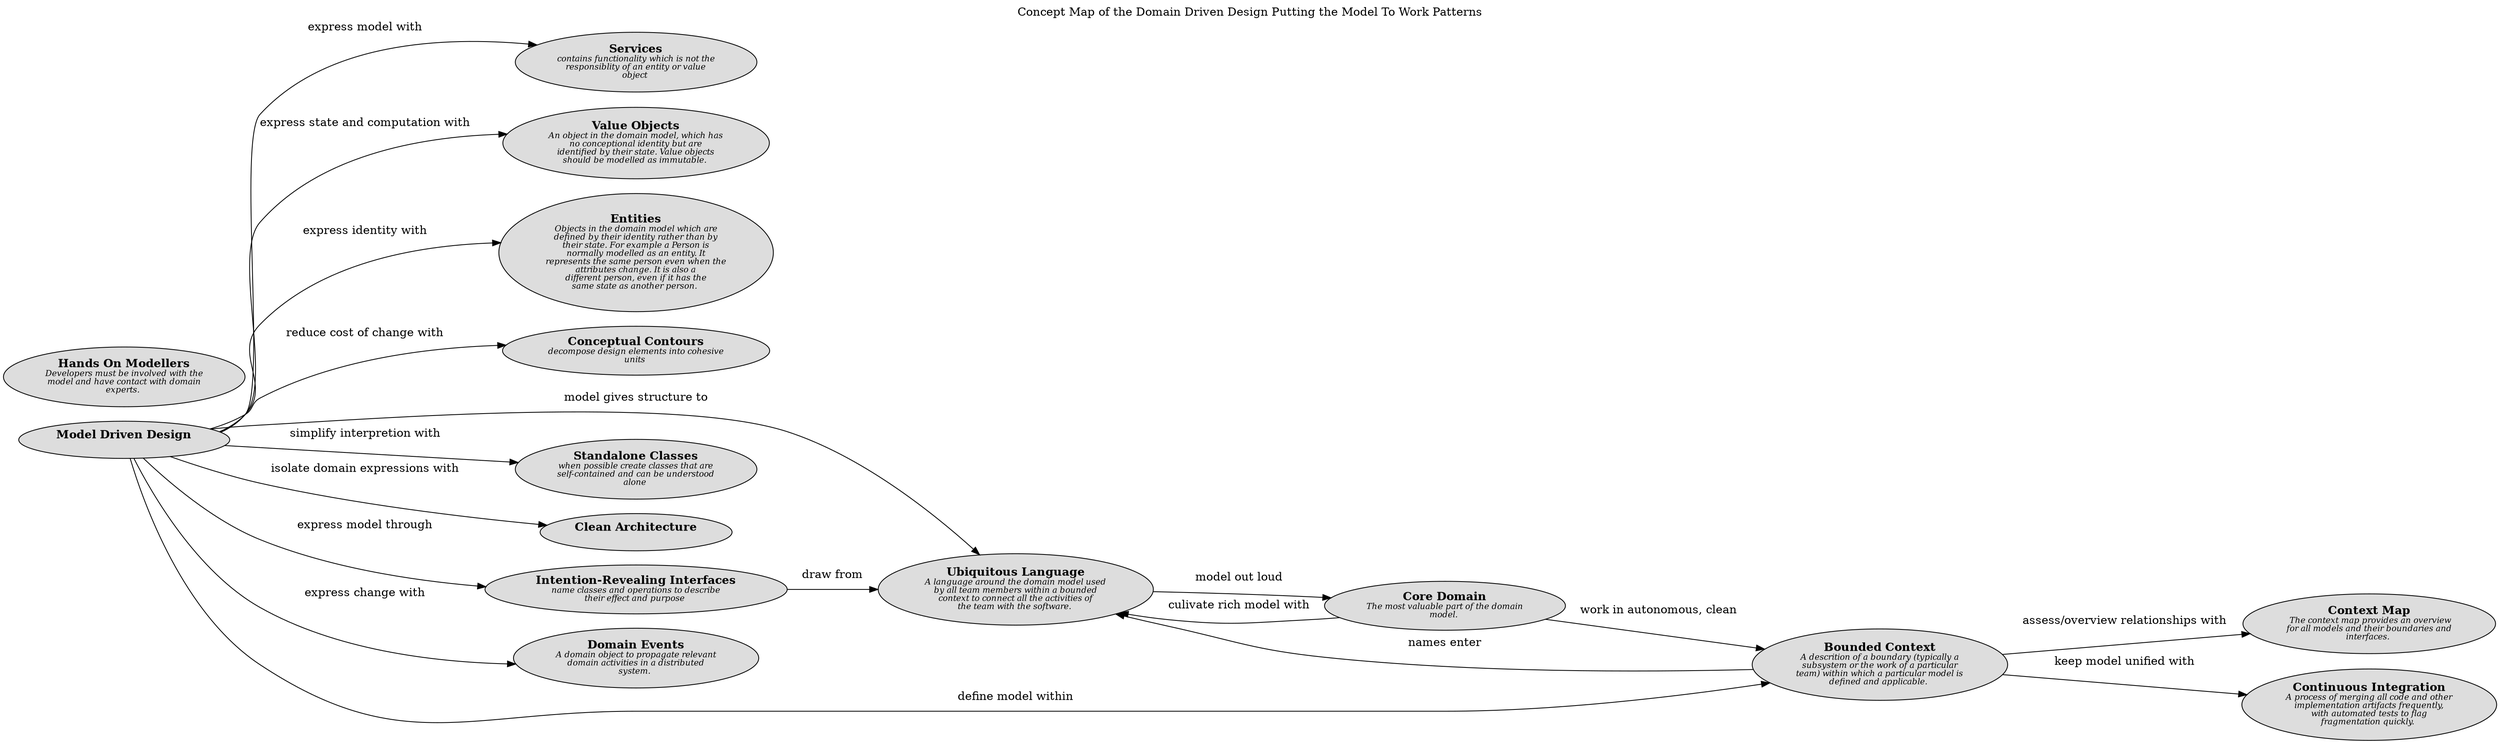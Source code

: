 digraph "Concept Map of the Domain Driven Design Putting the Model To Work Patterns" {
  labelloc= "t"
  label="Concept Map of the Domain Driven Design Putting the Model To Work Patterns"
  rankdir="LR"

  layout=dot
software_development_domain_driven_design_building_blocks__c_services [shape=ellipse style=filled fillcolor="#dddddd" label=<<B>Services</B><BR/><FONT POINT-SIZE="10"><I>contains functionality which is not the<BR/>responsiblity of an entity or value<BR/>object </I></FONT>>]
software_development_domain_driven_design_building_blocks__c_value_objects [shape=ellipse style=filled fillcolor="#dddddd" label=<<B>Value Objects</B><BR/><FONT POINT-SIZE="10"><I>An object in the domain model, which has<BR/>no conceptional identity but are<BR/>identified by their state. Value objects<BR/>should be modelled as immutable. </I></FONT>>]
software_development_domain_driven_design_building_blocks__c_entities [shape=ellipse style=filled fillcolor="#dddddd" label=<<B>Entities</B><BR/><FONT POINT-SIZE="10"><I>Objects in the domain model which are<BR/>defined by their identity rather than by<BR/>their state. For example a Person is<BR/>normally modelled as an entity. It<BR/>represents the same person even when the<BR/>attributes change. It is also a<BR/>different person, even if it has the<BR/>same state as another person. </I></FONT>>]
software_development_domain_driven_design_supple_design__conceptual_contours [shape=ellipse style=filled fillcolor="#dddddd" label=<<B>Conceptual Contours</B><BR/><FONT POINT-SIZE="10"><I>decompose design elements into cohesive<BR/>units </I></FONT>>]
software_development_domain_driven_design_modelling__c_ubiquitous_language [shape=ellipse style=filled fillcolor="#dddddd" label=<<B>Ubiquitous Language</B><BR/><FONT POINT-SIZE="10"><I>A language around the domain model used<BR/>by all team members within a bounded<BR/>context to connect all the activities of<BR/>the team with the software. </I></FONT>>]
software_development_domain_driven_design_supple_design__standalone_classes [shape=ellipse style=filled fillcolor="#dddddd" label=<<B>Standalone Classes</B><BR/><FONT POINT-SIZE="10"><I>when possible create classes that are<BR/>self-contained and can be understood<BR/>alone </I></FONT>>]
software_development_domain_driven_design__c_clean_architecture [shape=ellipse style=filled fillcolor="#dddddd" label=<<B>Clean Architecture</B><BR/><FONT POINT-SIZE="10"><I> </I></FONT>>]
software_development_domain_driven_design_context_mapping__c_context_map [shape=ellipse style=filled fillcolor="#dddddd" label=<<B>Context Map</B><BR/><FONT POINT-SIZE="10"><I> The context map provides an overview<BR/>for all models and their boundaries and<BR/>interfaces. </I></FONT>>]
software_development_domain_driven_design_supple_design__intention_revealing_interfaces [shape=ellipse style=filled fillcolor="#dddddd" label=<<B>Intention-Revealing Interfaces</B><BR/><FONT POINT-SIZE="10"><I>name classes and operations to describe<BR/>their effect and purpose </I></FONT>>]
software_development_domain_driven_design_modelling__c_hands_on_modellers [shape=ellipse style=filled fillcolor="#dddddd" label=<<B>Hands On Modellers</B><BR/><FONT POINT-SIZE="10"><I>Developers must be involved with the<BR/>model and have contact with domain<BR/>experts. </I></FONT>>]
software_development_domain_driven_design_building_blocks__c_domain_events [shape=ellipse style=filled fillcolor="#dddddd" label=<<B>Domain Events</B><BR/><FONT POINT-SIZE="10"><I>A domain object to propagate relevant<BR/>domain activities in a distributed<BR/>system. </I></FONT>>]
software_development_domain_driven_design_distillation__c_core_domain [shape=ellipse style=filled fillcolor="#dddddd" label=<<B>Core Domain</B><BR/><FONT POINT-SIZE="10"><I>The most valuable part of the domain<BR/>model. </I></FONT>>]
software_development_domain_driven_design_modelling__c_bounded_context [shape=ellipse style=filled fillcolor="#dddddd" label=<<B>Bounded Context</B><BR/><FONT POINT-SIZE="10"><I>A descrition of a boundary (typically a<BR/>subsystem or the work of a particular<BR/>team) within which a particular model is<BR/>defined and applicable. </I></FONT>>]
software_development_domain_driven_design_modelling__c_continuous_integration [shape=ellipse style=filled fillcolor="#dddddd" label=<<B>Continuous Integration</B><BR/><FONT POINT-SIZE="10"><I>A process of merging all code and other<BR/>implementation artifacts frequently,<BR/>with automated tests to flag<BR/>fragmentation quickly. </I></FONT>>]
software_development_domain_driven_design_modelling__c_model_driven_design [shape=ellipse style=filled fillcolor="#dddddd" label=<<B>Model Driven Design</B><BR/><FONT POINT-SIZE="10"><I> </I></FONT>>]
 
software_development_domain_driven_design_modelling__c_ubiquitous_language -> software_development_domain_driven_design_distillation__c_core_domain [label=<model out loud<BR/><FONT POINT-SIZE="10"><I> </I></FONT>>]
software_development_domain_driven_design_modelling__c_model_driven_design -> software_development_domain_driven_design_supple_design__standalone_classes [label=<simplify interpretion with<BR/><FONT POINT-SIZE="10"><I> </I></FONT>>]
software_development_domain_driven_design_modelling__c_model_driven_design -> software_development_domain_driven_design_supple_design__intention_revealing_interfaces [label=<express model through<BR/><FONT POINT-SIZE="10"><I> </I></FONT>>]
software_development_domain_driven_design_distillation__c_core_domain -> software_development_domain_driven_design_modelling__c_bounded_context [label=<work in autonomous, clean<BR/><FONT POINT-SIZE="10"><I> </I></FONT>>]
software_development_domain_driven_design_modelling__c_model_driven_design -> software_development_domain_driven_design_modelling__c_bounded_context [label=<define model within<BR/><FONT POINT-SIZE="10"><I> </I></FONT>>]
software_development_domain_driven_design_modelling__c_model_driven_design -> software_development_domain_driven_design_building_blocks__c_domain_events [label=<express change with<BR/><FONT POINT-SIZE="10"><I> </I></FONT>>]
software_development_domain_driven_design_distillation__c_core_domain -> software_development_domain_driven_design_modelling__c_ubiquitous_language [label=<culivate rich model with<BR/><FONT POINT-SIZE="10"><I> </I></FONT>>]
software_development_domain_driven_design_modelling__c_model_driven_design -> software_development_domain_driven_design_modelling__c_ubiquitous_language [label=<model gives structure to<BR/><FONT POINT-SIZE="10"><I> </I></FONT>>]
software_development_domain_driven_design_modelling__c_bounded_context -> software_development_domain_driven_design_modelling__c_ubiquitous_language [label=<names enter<BR/><FONT POINT-SIZE="10"><I> </I></FONT>>]
software_development_domain_driven_design_modelling__c_bounded_context -> software_development_domain_driven_design_context_mapping__c_context_map [label=<assess/overview relationships with<BR/><FONT POINT-SIZE="10"><I> </I></FONT>>]
software_development_domain_driven_design_supple_design__intention_revealing_interfaces -> software_development_domain_driven_design_modelling__c_ubiquitous_language [label=<draw from<BR/><FONT POINT-SIZE="10"><I> </I></FONT>>]
software_development_domain_driven_design_modelling__c_model_driven_design -> software_development_domain_driven_design_building_blocks__c_services [label=<express model with<BR/><FONT POINT-SIZE="10"><I> </I></FONT>>]
software_development_domain_driven_design_modelling__c_model_driven_design -> software_development_domain_driven_design_supple_design__conceptual_contours [label=<reduce cost of change with<BR/><FONT POINT-SIZE="10"><I> </I></FONT>>]
software_development_domain_driven_design_modelling__c_model_driven_design -> software_development_domain_driven_design_building_blocks__c_value_objects [label=<express state and computation with<BR/><FONT POINT-SIZE="10"><I> </I></FONT>>]
software_development_domain_driven_design_modelling__c_model_driven_design -> software_development_domain_driven_design__c_clean_architecture [label=<isolate domain expressions with<BR/><FONT POINT-SIZE="10"><I> </I></FONT>>]
software_development_domain_driven_design_modelling__c_bounded_context -> software_development_domain_driven_design_modelling__c_continuous_integration [label=<keep model unified with<BR/><FONT POINT-SIZE="10"><I> </I></FONT>>]
software_development_domain_driven_design_modelling__c_model_driven_design -> software_development_domain_driven_design_building_blocks__c_entities [label=<express identity with<BR/><FONT POINT-SIZE="10"><I> </I></FONT>>]
 
}

// (generated by Overarch with template views/view.dot.cmb)
